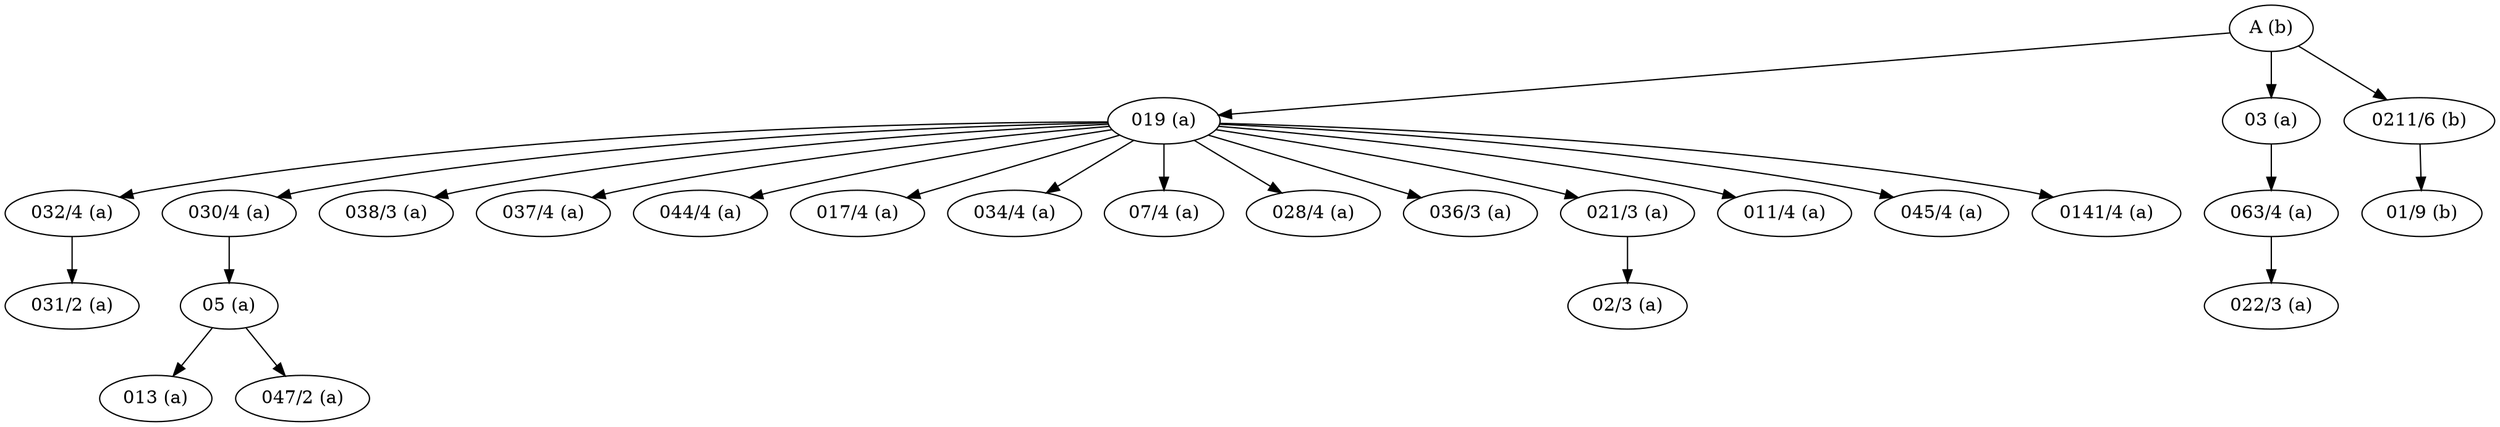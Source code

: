 strict digraph G {
"032/4 (a)";
"031/2 (a)";
"A (b)";
"030/4 (a)";
"038/3 (a)";
"037/4 (a)";
"044/4 (a)";
"017/4 (a)";
"019 (a)";
"034/4 (a)";
"013 (a)";
"07/4 (a)";
"028/4 (a)";
"063/4 (a)";
"022/3 (a)";
"02/3 (a)";
"03 (a)";
"0211/6 (b)";
"047/2 (a)";
"036/3 (a)";
"021/3 (a)";
"011/4 (a)";
"01/9 (b)";
"045/4 (a)";
"0141/4 (a)";
"05 (a)";
"032/4 (a)" -> "031/2 (a)";
"A (b)" -> "03 (a)";
"A (b)" -> "0211/6 (b)";
"A (b)" -> "019 (a)";
"030/4 (a)" -> "05 (a)";
"019 (a)" -> "032/4 (a)";
"019 (a)" -> "030/4 (a)";
"019 (a)" -> "021/3 (a)";
"019 (a)" -> "034/4 (a)";
"019 (a)" -> "011/4 (a)";
"019 (a)" -> "045/4 (a)";
"019 (a)" -> "07/4 (a)";
"019 (a)" -> "0141/4 (a)";
"019 (a)" -> "036/3 (a)";
"019 (a)" -> "037/4 (a)";
"019 (a)" -> "044/4 (a)";
"019 (a)" -> "017/4 (a)";
"019 (a)" -> "028/4 (a)";
"019 (a)" -> "038/3 (a)";
"063/4 (a)" -> "022/3 (a)";
"03 (a)" -> "063/4 (a)";
"0211/6 (b)" -> "01/9 (b)";
"021/3 (a)" -> "02/3 (a)";
"05 (a)" -> "047/2 (a)";
"05 (a)" -> "013 (a)";
}

